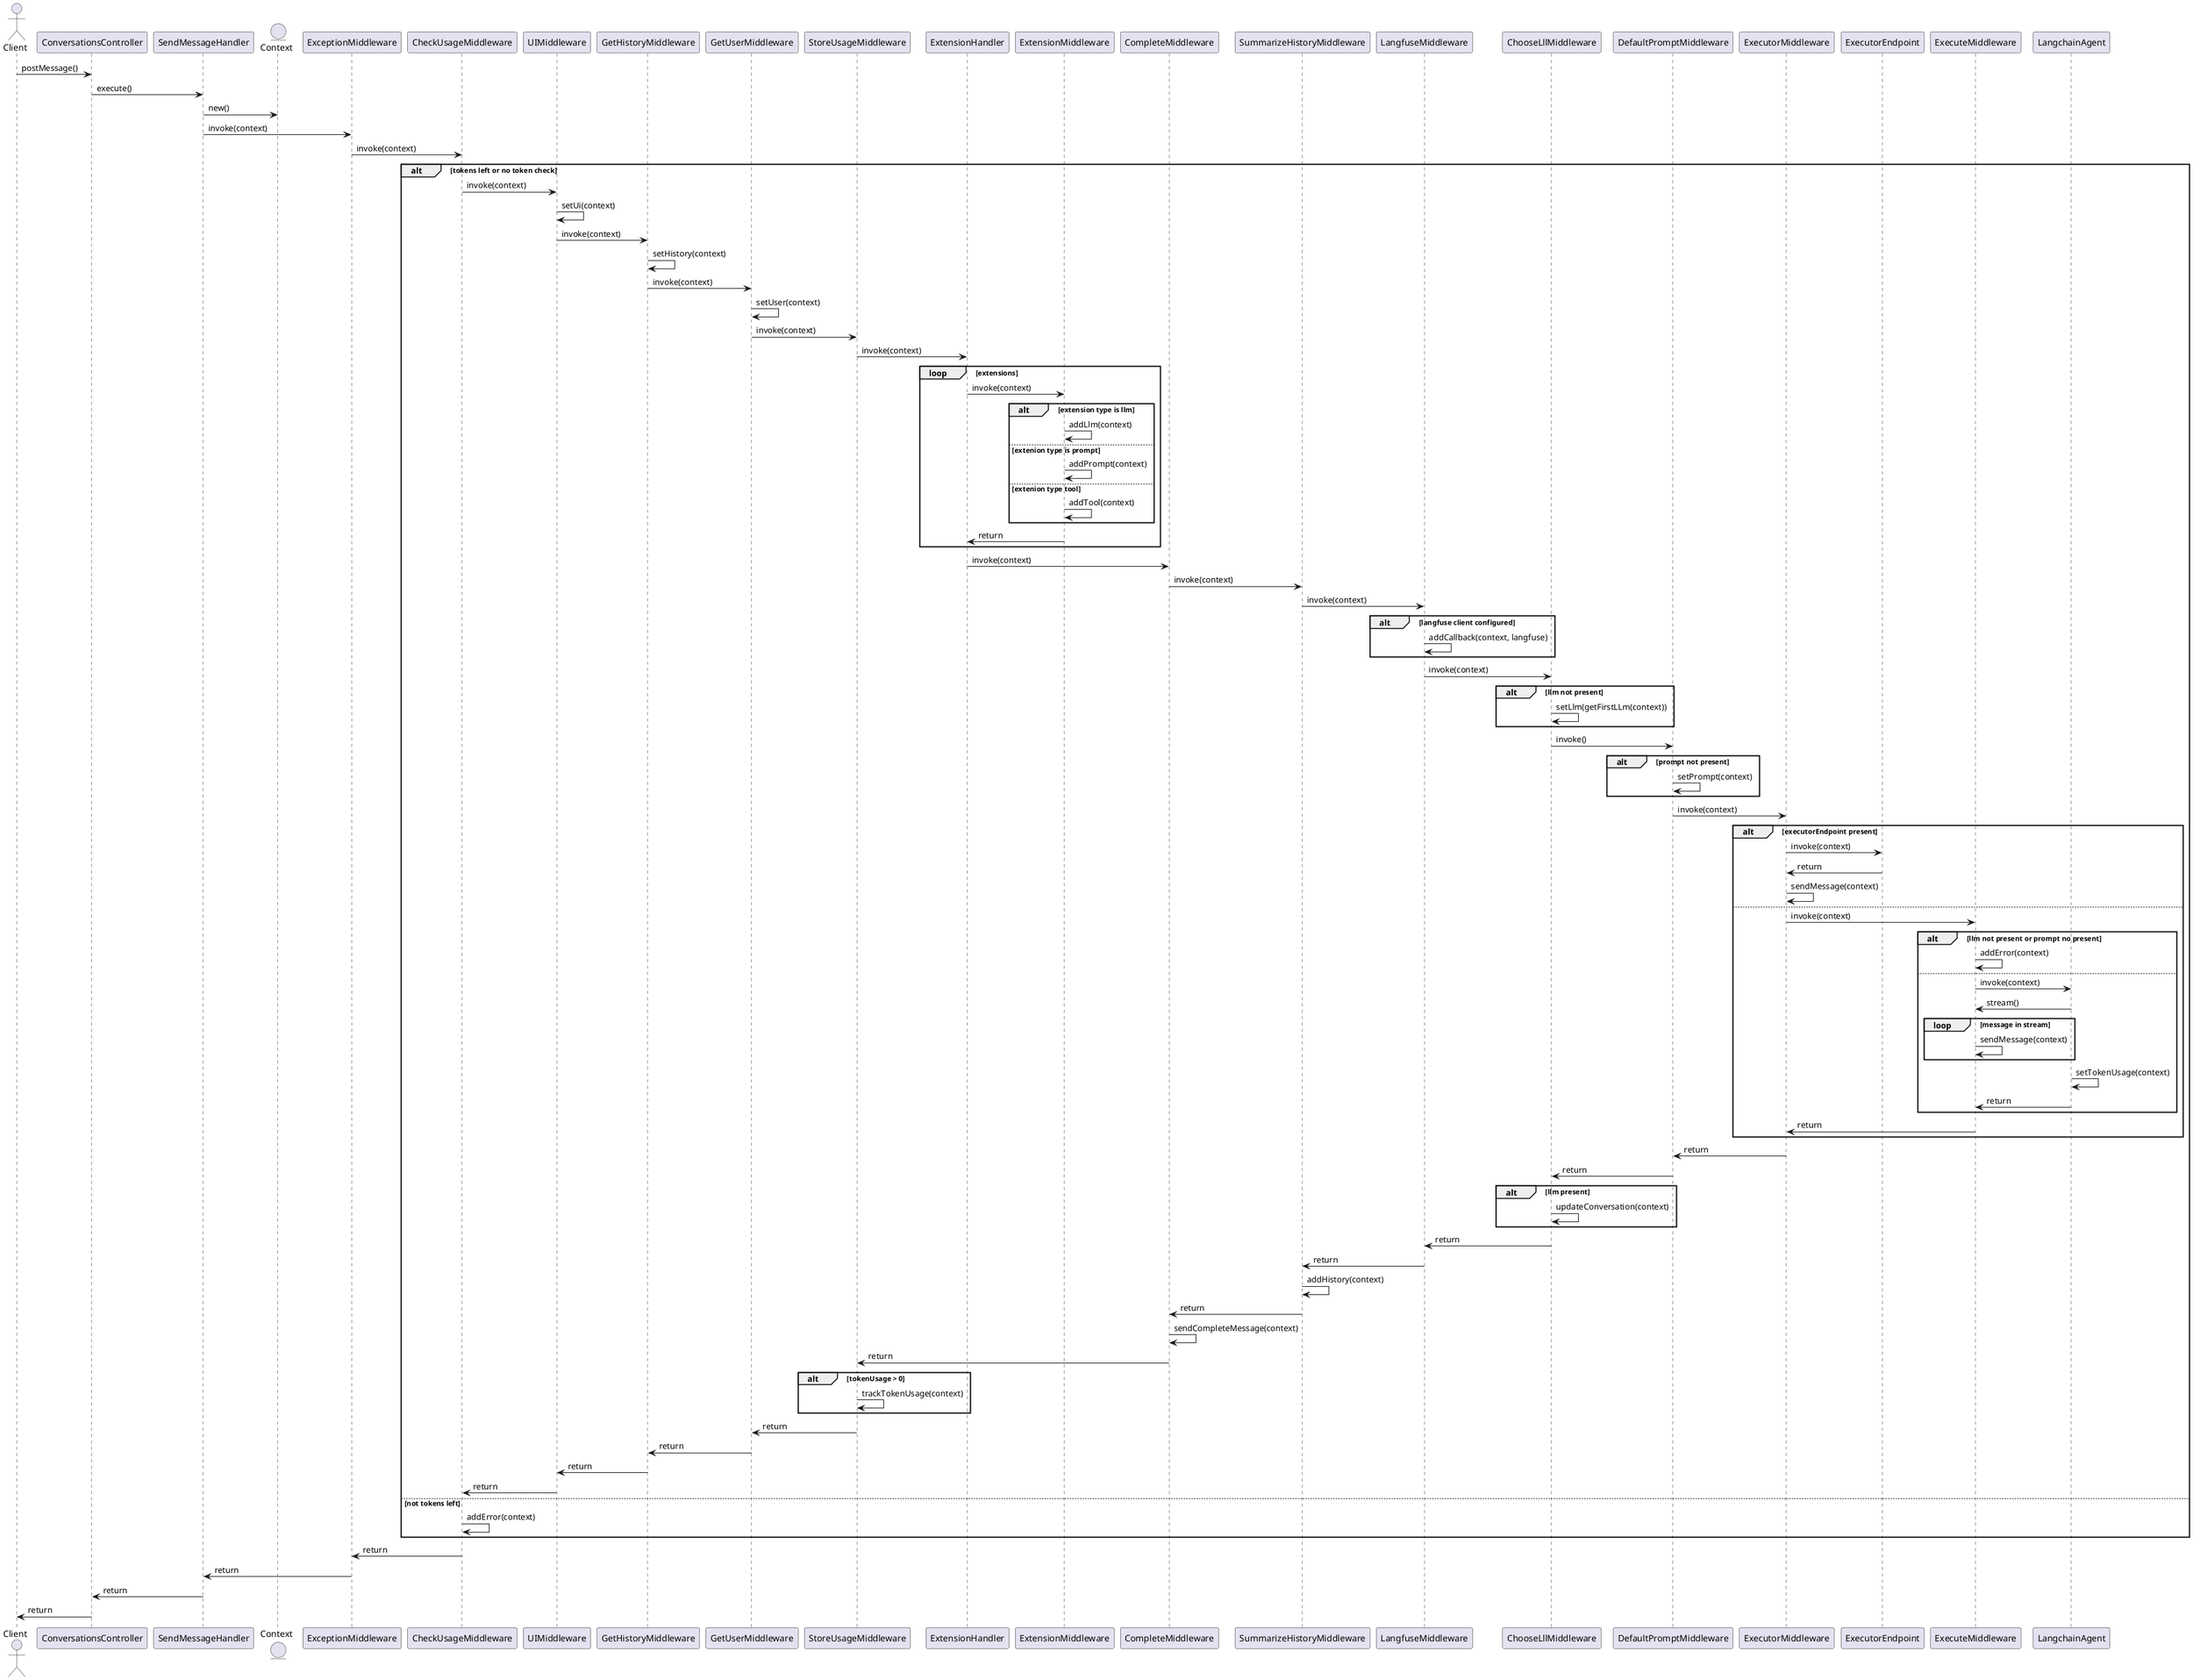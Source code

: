 @startuml
actor Client

Client -> ConversationsController: postMessage()
ConversationsController -> SendMessageHandler: execute()

entity Context
SendMessageHandler -> Context: new()
SendMessageHandler -> ExceptionMiddleware : invoke(context)
ExceptionMiddleware -> CheckUsageMiddleware : invoke(context)
alt tokens left or no token check
    CheckUsageMiddleware -> UIMiddleware : invoke(context)
    UIMiddleware -> UIMiddleware: setUi(context)
    UIMiddleware -> GetHistoryMiddleware : invoke(context)
    GetHistoryMiddleware -> GetHistoryMiddleware: setHistory(context)
    GetHistoryMiddleware -> GetUserMiddleware : invoke(context)
    GetUserMiddleware -> GetUserMiddleware: setUser(context)
    GetUserMiddleware -> StoreUsageMiddleware : invoke(context)
    StoreUsageMiddleware -> ExtensionHandler : invoke(context)
    loop extensions
        ExtensionHandler -> ExtensionMiddleware: invoke(context)
        alt extension type is llm
            ExtensionMiddleware -> ExtensionMiddleware: addLlm(context)
        else extenion type is prompt
            ExtensionMiddleware -> ExtensionMiddleware: addPrompt(context)
        else extenion type tool
            ExtensionMiddleware -> ExtensionMiddleware: addTool(context)
        end
        ExtensionMiddleware -> ExtensionHandler: return
    end
    ExtensionHandler-> CompleteMiddleware : invoke(context)
    CompleteMiddleware -> SummarizeHistoryMiddleware : invoke(context)
    SummarizeHistoryMiddleware -> LangfuseMiddleware: invoke(context)
    alt langfuse client configured
        LangfuseMiddleware -> LangfuseMiddleware: addCallback(context, langfuse)
    end
    LangfuseMiddleware -> ChooseLllMiddleware: invoke(context)
    alt llm not present
        ChooseLllMiddleware -> ChooseLllMiddleware: setLlm(getFirstLLm(context))
    end
    ChooseLllMiddleware -> DefaultPromptMiddleware: invoke()
    alt prompt not present
        DefaultPromptMiddleware -> DefaultPromptMiddleware: setPrompt(context)
    end
    DefaultPromptMiddleware -> ExecutorMiddleware: invoke(context)
    alt executorEndpoint present
        ExecutorMiddleware -> ExecutorEndpoint: invoke(context)
        ExecutorEndpoint -> ExecutorMiddleware: return
        ExecutorMiddleware -> ExecutorMiddleware: sendMessage(context)
    else
        ExecutorMiddleware -> ExecuteMiddleware: invoke(context)
        alt llm not present or prompt no present
            ExecuteMiddleware -> ExecuteMiddleware: addError(context)
        else
            ExecuteMiddleware -> LangchainAgent: invoke(context)
            LangchainAgent -> ExecuteMiddleware: stream()
            loop message in stream
                ExecuteMiddleware -> ExecuteMiddleware: sendMessage(context)
            end
            LangchainAgent -> LangchainAgent: setTokenUsage(context)
            LangchainAgent -> ExecuteMiddleware: return
        end
            ExecuteMiddleware -> ExecutorMiddleware: return
    end
    ExecutorMiddleware -> DefaultPromptMiddleware : return
    DefaultPromptMiddleware -> ChooseLllMiddleware : return
    alt llm present
        ChooseLllMiddleware -> ChooseLllMiddleware: updateConversation(context)
    end
    ChooseLllMiddleware -> LangfuseMiddleware : return
    LangfuseMiddleware -> SummarizeHistoryMiddleware : return
    SummarizeHistoryMiddleware -> SummarizeHistoryMiddleware: addHistory(context)
    SummarizeHistoryMiddleware -> CompleteMiddleware : return
    CompleteMiddleware -> CompleteMiddleware: sendCompleteMessage(context)
    CompleteMiddleware -> StoreUsageMiddleware : return
    alt tokenUsage > 0
        StoreUsageMiddleware -> StoreUsageMiddleware: trackTokenUsage(context)
    end

    StoreUsageMiddleware -> GetUserMiddleware : return
    GetUserMiddleware -> GetHistoryMiddleware : return
    GetHistoryMiddleware -> UIMiddleware : return
    UIMiddleware -> CheckUsageMiddleware : return
else not tokens left
    CheckUsageMiddleware -> CheckUsageMiddleware: addError(context)
end
    CheckUsageMiddleware -> ExceptionMiddleware : return
ExceptionMiddleware -> SendMessageHandler : return
SendMessageHandler -> ConversationsController: return
ConversationsController -> Client : return
@enduml